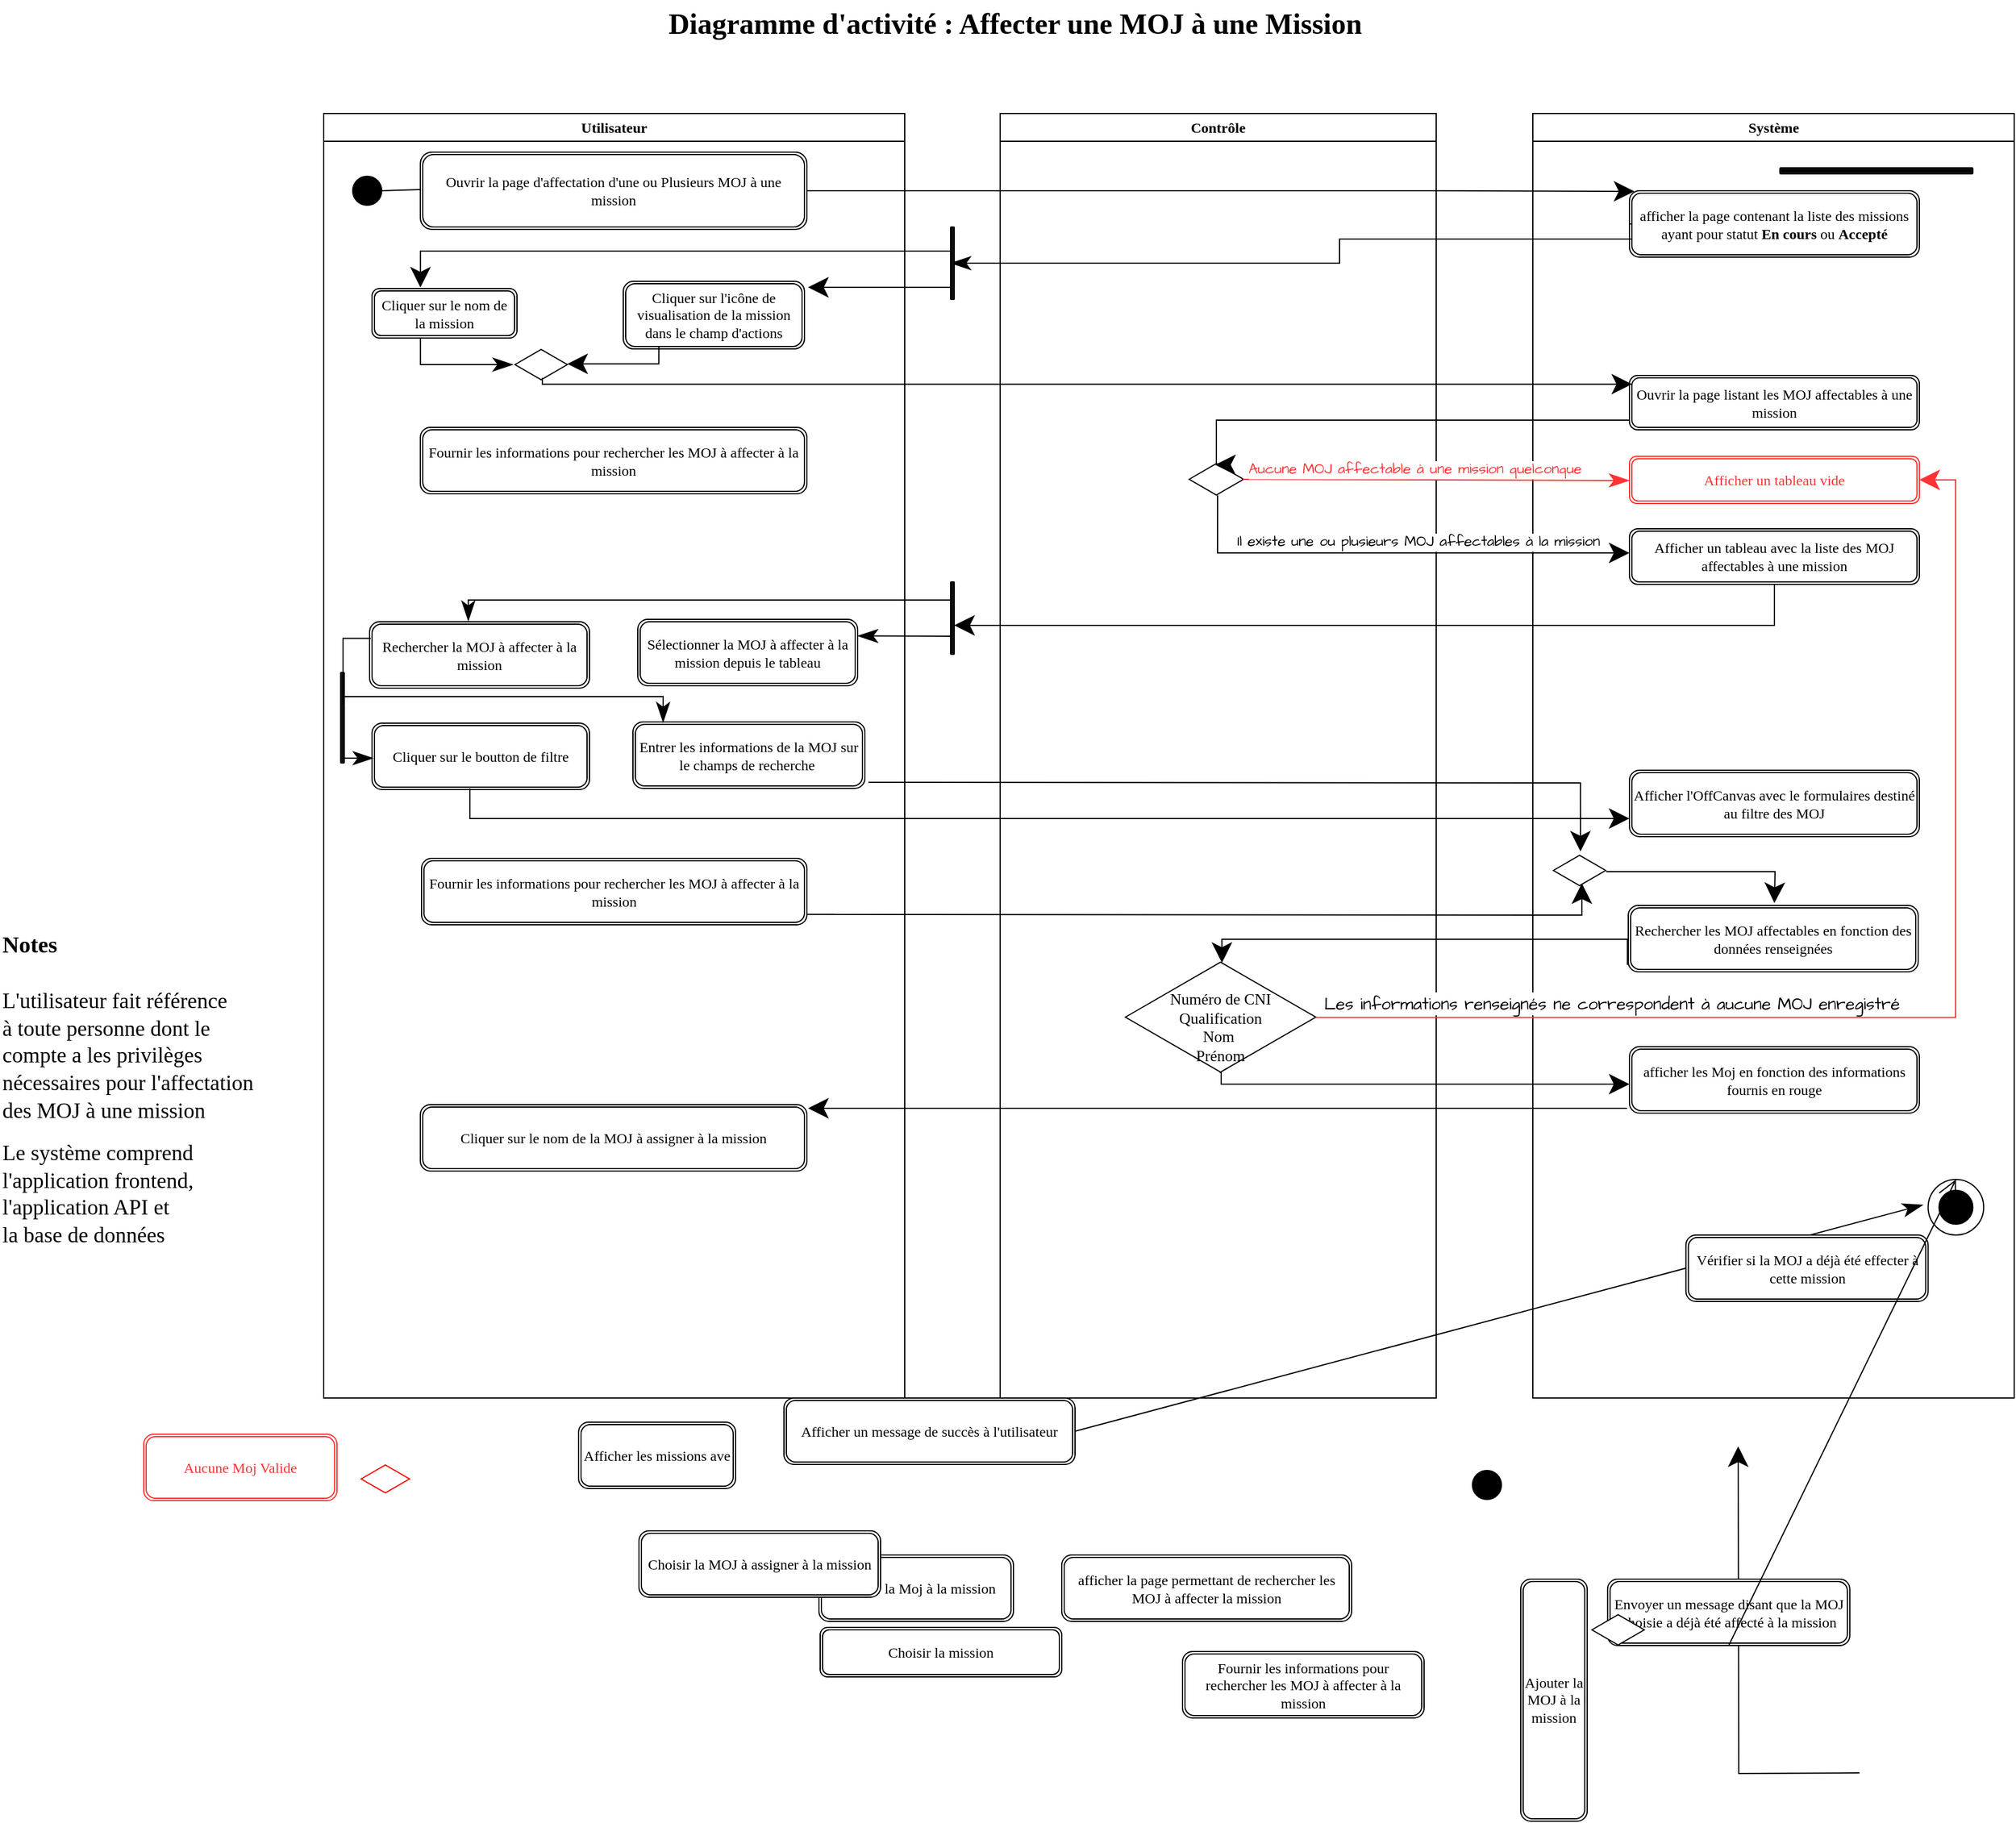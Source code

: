 <mxfile version="24.6.3" type="github">
  <diagram name="Page-1" id="eOzxwkxJhR1uEOVXx61d">
    <mxGraphModel dx="3429" dy="1609" grid="1" gridSize="10" guides="1" tooltips="1" connect="1" arrows="1" fold="1" page="1" pageScale="1" pageWidth="1654" pageHeight="1169" math="0" shadow="0">
      <root>
        <object label="" id="0">
          <mxCell />
        </object>
        <mxCell id="1" parent="0" />
        <mxCell id="5xu6NKzClNryoPFWU2Ne-1" value="Utilisateur" style="swimlane;whiteSpace=wrap;html=1;fontFamily=Georgia;" parent="1" vertex="1">
          <mxGeometry x="279" y="136" width="481" height="1064" as="geometry" />
        </mxCell>
        <mxCell id="5xu6NKzClNryoPFWU2Ne-5" value="" style="ellipse;whiteSpace=wrap;html=1;aspect=fixed;fontFamily=Georgia;fillColor=#000000;" parent="5xu6NKzClNryoPFWU2Ne-1" vertex="1">
          <mxGeometry x="24" y="52" width="24" height="24" as="geometry" />
        </mxCell>
        <mxCell id="5xu6NKzClNryoPFWU2Ne-8" value="" style="endArrow=none;html=1;rounded=0;fontFamily=Georgia;fontSize=16;startSize=14;endSize=14;sourcePerimeterSpacing=8;targetPerimeterSpacing=8;curved=1;exitX=1;exitY=0.5;exitDx=0;exitDy=0;entryX=0;entryY=0.484;entryDx=0;entryDy=0;entryPerimeter=0;" parent="5xu6NKzClNryoPFWU2Ne-1" source="5xu6NKzClNryoPFWU2Ne-5" target="5xu6NKzClNryoPFWU2Ne-9" edge="1">
          <mxGeometry width="50" height="50" relative="1" as="geometry">
            <mxPoint x="70" y="47.41" as="sourcePoint" />
            <mxPoint x="80" y="65" as="targetPoint" />
          </mxGeometry>
        </mxCell>
        <mxCell id="5xu6NKzClNryoPFWU2Ne-9" value="Ouvrir la page d&#39;affectation d&#39;une ou Plusieurs MOJ à une mission" style="shape=ext;double=1;rounded=1;whiteSpace=wrap;html=1;fontFamily=Georgia;" parent="5xu6NKzClNryoPFWU2Ne-1" vertex="1">
          <mxGeometry x="80" y="32" width="320" height="64" as="geometry" />
        </mxCell>
        <mxCell id="5xu6NKzClNryoPFWU2Ne-12" value="Cliquer sur le nom de la mission" style="shape=ext;double=1;rounded=1;whiteSpace=wrap;html=1;fontFamily=Georgia;" parent="5xu6NKzClNryoPFWU2Ne-1" vertex="1">
          <mxGeometry x="40" y="145" width="120" height="41" as="geometry" />
        </mxCell>
        <mxCell id="5xu6NKzClNryoPFWU2Ne-28" value="Fournir les informations pour rechercher les MOJ à affecter à la mission" style="shape=ext;double=1;rounded=1;whiteSpace=wrap;html=1;fontFamily=Georgia;" parent="5xu6NKzClNryoPFWU2Ne-1" vertex="1">
          <mxGeometry x="81" y="617" width="319" height="55" as="geometry" />
        </mxCell>
        <mxCell id="5xu6NKzClNryoPFWU2Ne-53" value="Cliquer sur le nom de la MOJ à assigner à la mission" style="shape=ext;double=1;rounded=1;whiteSpace=wrap;html=1;fontFamily=Georgia;" parent="5xu6NKzClNryoPFWU2Ne-1" vertex="1">
          <mxGeometry x="80" y="821" width="320" height="55" as="geometry" />
        </mxCell>
        <mxCell id="5xu6NKzClNryoPFWU2Ne-107" style="edgeStyle=none;curved=1;rounded=0;orthogonalLoop=1;jettySize=auto;html=1;exitX=1;exitY=0.75;exitDx=0;exitDy=0;fontFamily=Georgia;fontSize=16;startSize=14;endArrow=classicThin;endSize=14;sourcePerimeterSpacing=8;targetPerimeterSpacing=8;endFill=1;strokeColor=none;" parent="5xu6NKzClNryoPFWU2Ne-1" source="2d7JBa99K38ua6ghFU1m-29" edge="1">
          <mxGeometry relative="1" as="geometry">
            <mxPoint x="780" y="285" as="targetPoint" />
            <mxPoint x="190" y="295.75" as="sourcePoint" />
          </mxGeometry>
        </mxCell>
        <mxCell id="2d7JBa99K38ua6ghFU1m-21" value="Cliquer sur l&#39;icône de visualisation de la mission dans le champ d&#39;actions" style="shape=ext;double=1;rounded=1;whiteSpace=wrap;html=1;fontFamily=Georgia;" vertex="1" parent="5xu6NKzClNryoPFWU2Ne-1">
          <mxGeometry x="248" y="139" width="150" height="56" as="geometry" />
        </mxCell>
        <mxCell id="5xu6NKzClNryoPFWU2Ne-110" style="edgeStyle=orthogonalEdgeStyle;rounded=0;orthogonalLoop=1;jettySize=auto;html=1;fontFamily=Georgia;fontSize=16;startSize=14;endArrow=classicThin;endSize=14;sourcePerimeterSpacing=8;targetPerimeterSpacing=8;endFill=1;exitX=0.334;exitY=0.999;exitDx=0;exitDy=0;exitPerimeter=0;entryX=-0.059;entryY=0.422;entryDx=0;entryDy=0;entryPerimeter=0;" parent="5xu6NKzClNryoPFWU2Ne-1" source="5xu6NKzClNryoPFWU2Ne-12" edge="1">
          <mxGeometry relative="1" as="geometry">
            <mxPoint x="80.48" y="187.959" as="sourcePoint" />
            <mxPoint x="156.784" y="207.972" as="targetPoint" />
            <Array as="points">
              <mxPoint x="80" y="208" />
            </Array>
          </mxGeometry>
        </mxCell>
        <mxCell id="2d7JBa99K38ua6ghFU1m-26" value="" style="html=1;whiteSpace=wrap;aspect=fixed;shape=isoRectangle;fontFamily=Georgia;" vertex="1" parent="5xu6NKzClNryoPFWU2Ne-1">
          <mxGeometry x="158.34" y="195" width="43.33" height="26" as="geometry" />
        </mxCell>
        <mxCell id="2d7JBa99K38ua6ghFU1m-28" style="edgeStyle=orthogonalEdgeStyle;rounded=0;orthogonalLoop=1;jettySize=auto;html=1;exitX=0.662;exitY=1.034;exitDx=0;exitDy=0;fontFamily=Georgia;fontSize=16;startSize=14;endArrow=classic;endSize=14;sourcePerimeterSpacing=8;targetPerimeterSpacing=8;endFill=1;exitPerimeter=0;entryX=1.046;entryY=0.632;entryDx=0;entryDy=0;entryPerimeter=0;" edge="1" parent="5xu6NKzClNryoPFWU2Ne-1">
          <mxGeometry relative="1" as="geometry">
            <mxPoint x="277.44" y="192.904" as="sourcePoint" />
            <mxPoint x="201.663" y="207.432" as="targetPoint" />
            <Array as="points">
              <mxPoint x="277" y="207" />
            </Array>
          </mxGeometry>
        </mxCell>
        <mxCell id="2d7JBa99K38ua6ghFU1m-30" value="" style="edgeStyle=none;curved=1;rounded=0;orthogonalLoop=1;jettySize=auto;html=1;exitX=1;exitY=0.75;exitDx=0;exitDy=0;fontFamily=Georgia;fontSize=16;startSize=14;endArrow=classicThin;endSize=14;sourcePerimeterSpacing=8;targetPerimeterSpacing=8;endFill=1;strokeColor=none;" edge="1" parent="5xu6NKzClNryoPFWU2Ne-1" target="2d7JBa99K38ua6ghFU1m-29">
          <mxGeometry relative="1" as="geometry">
            <mxPoint x="1051" y="421" as="targetPoint" />
            <mxPoint x="461" y="431.75" as="sourcePoint" />
          </mxGeometry>
        </mxCell>
        <mxCell id="2d7JBa99K38ua6ghFU1m-29" value="Fournir les informations pour rechercher les MOJ à affecter à la mission" style="shape=ext;double=1;rounded=1;whiteSpace=wrap;html=1;fontFamily=Georgia;" vertex="1" parent="5xu6NKzClNryoPFWU2Ne-1">
          <mxGeometry x="80" y="260" width="320" height="55" as="geometry" />
        </mxCell>
        <mxCell id="2d7JBa99K38ua6ghFU1m-73" value="Sélectionner la MOJ à affecter à la mission depuis le tableau" style="shape=ext;double=1;rounded=1;whiteSpace=wrap;html=1;fontFamily=Georgia;" vertex="1" parent="5xu6NKzClNryoPFWU2Ne-1">
          <mxGeometry x="260" y="419" width="182" height="55" as="geometry" />
        </mxCell>
        <mxCell id="2d7JBa99K38ua6ghFU1m-77" value="Rechercher la MOJ à affecter à la mission" style="shape=ext;double=1;rounded=1;whiteSpace=wrap;html=1;fontFamily=Georgia;" vertex="1" parent="5xu6NKzClNryoPFWU2Ne-1">
          <mxGeometry x="38" y="421" width="182" height="55" as="geometry" />
        </mxCell>
        <mxCell id="2d7JBa99K38ua6ghFU1m-78" value="Entrer les informations de la MOJ sur le champs de recherche&amp;nbsp;" style="shape=ext;double=1;rounded=1;whiteSpace=wrap;html=1;fontFamily=Georgia;" vertex="1" parent="5xu6NKzClNryoPFWU2Ne-1">
          <mxGeometry x="256" y="504" width="192" height="55" as="geometry" />
        </mxCell>
        <mxCell id="2d7JBa99K38ua6ghFU1m-79" value="Cliquer sur le boutton de filtre" style="shape=ext;double=1;rounded=1;whiteSpace=wrap;html=1;fontFamily=Georgia;" vertex="1" parent="5xu6NKzClNryoPFWU2Ne-1">
          <mxGeometry x="40" y="505" width="180" height="55" as="geometry" />
        </mxCell>
        <mxCell id="2d7JBa99K38ua6ghFU1m-80" value="" style="shape=ext;double=1;rounded=1;whiteSpace=wrap;html=1;fontFamily=Architects Daughter;fontSource=https%3A%2F%2Ffonts.googleapis.com%2Fcss%3Ffamily%3DArchitects%2BDaughter;fillColor=#120d0d;fontSize=8;" vertex="1" parent="5xu6NKzClNryoPFWU2Ne-1">
          <mxGeometry x="14" y="463" width="3" height="75" as="geometry" />
        </mxCell>
        <mxCell id="5xu6NKzClNryoPFWU2Ne-44" value="" style="endArrow=none;html=1;rounded=0;fontFamily=Georgia;fontSize=16;startSize=14;endSize=14;sourcePerimeterSpacing=8;targetPerimeterSpacing=8;entryX=0;entryY=0.25;entryDx=0;entryDy=0;exitX=0;exitY=0.25;exitDx=0;exitDy=0;edgeStyle=orthogonalEdgeStyle;" parent="5xu6NKzClNryoPFWU2Ne-1" edge="1">
          <mxGeometry width="50" height="50" relative="1" as="geometry">
            <mxPoint x="39" y="434.75" as="sourcePoint" />
            <mxPoint x="17" y="489.0" as="targetPoint" />
            <Array as="points">
              <mxPoint x="16" y="435" />
              <mxPoint x="16" y="489" />
            </Array>
          </mxGeometry>
        </mxCell>
        <mxCell id="2d7JBa99K38ua6ghFU1m-87" value="" style="endArrow=classic;html=1;rounded=0;fontFamily=Architects Daughter;fontSource=https%3A%2F%2Ffonts.googleapis.com%2Fcss%3Ffamily%3DArchitects%2BDaughter;fontSize=16;startSize=14;endSize=14;sourcePerimeterSpacing=8;targetPerimeterSpacing=8;entryX=0.545;entryY=0.911;entryDx=0;entryDy=0;entryPerimeter=0;edgeStyle=orthogonalEdgeStyle;exitX=1.013;exitY=0.844;exitDx=0;exitDy=0;exitPerimeter=0;" edge="1" parent="5xu6NKzClNryoPFWU2Ne-1" target="2d7JBa99K38ua6ghFU1m-22">
          <mxGeometry width="50" height="50" relative="1" as="geometry">
            <mxPoint x="423.147" y="663.42" as="sourcePoint" />
            <mxPoint x="1057.018" y="639.246" as="targetPoint" />
            <Array as="points">
              <mxPoint x="400" y="663" />
              <mxPoint x="1042" y="664" />
            </Array>
          </mxGeometry>
        </mxCell>
        <mxCell id="5xu6NKzClNryoPFWU2Ne-4" value="Système" style="swimlane;whiteSpace=wrap;html=1;fontFamily=Georgia;" parent="1" vertex="1">
          <mxGeometry x="1280" y="136" width="398.5" height="1064" as="geometry" />
        </mxCell>
        <mxCell id="5xu6NKzClNryoPFWU2Ne-11" value="afficher la page contenant la liste des missions ayant pour statut &lt;b&gt;En cours&lt;/b&gt; ou &lt;b&gt;Accepté&lt;/b&gt;" style="shape=ext;double=1;rounded=1;whiteSpace=wrap;html=1;fontFamily=Georgia;" parent="5xu6NKzClNryoPFWU2Ne-4" vertex="1">
          <mxGeometry x="80" y="64" width="240" height="55" as="geometry" />
        </mxCell>
        <mxCell id="5xu6NKzClNryoPFWU2Ne-45" value="Afficher un tableau vide" style="shape=ext;double=1;rounded=1;whiteSpace=wrap;html=1;fontFamily=Georgia;strokeColor=#FF3333;fontColor=#FF3333;" parent="5xu6NKzClNryoPFWU2Ne-4" vertex="1">
          <mxGeometry x="80" y="284" width="240" height="39" as="geometry" />
        </mxCell>
        <mxCell id="5xu6NKzClNryoPFWU2Ne-93" value="" style="ellipse;whiteSpace=wrap;html=1;aspect=fixed;fontFamily=Georgia;fillColor=none;" parent="5xu6NKzClNryoPFWU2Ne-4" vertex="1">
          <mxGeometry x="327.25" y="883" width="46" height="46" as="geometry" />
        </mxCell>
        <mxCell id="5xu6NKzClNryoPFWU2Ne-94" value="" style="ellipse;whiteSpace=wrap;html=1;aspect=fixed;fontFamily=Georgia;fillColor=#000000;" parent="5xu6NKzClNryoPFWU2Ne-4" vertex="1">
          <mxGeometry x="336.25" y="892" width="28" height="28" as="geometry" />
        </mxCell>
        <mxCell id="5xu6NKzClNryoPFWU2Ne-117" style="edgeStyle=none;curved=1;rounded=0;orthogonalLoop=1;jettySize=auto;html=1;exitX=1;exitY=0.5;exitDx=0;exitDy=0;fontFamily=Georgia;fontSize=16;startSize=14;endArrow=classicThin;endSize=14;sourcePerimeterSpacing=8;targetPerimeterSpacing=8;endFill=1;" parent="5xu6NKzClNryoPFWU2Ne-4" source="5xu6NKzClNryoPFWU2Ne-113" edge="1">
          <mxGeometry relative="1" as="geometry">
            <mxPoint x="323" y="904" as="targetPoint" />
          </mxGeometry>
        </mxCell>
        <mxCell id="2d7JBa99K38ua6ghFU1m-11" value="" style="shape=ext;double=1;rounded=1;whiteSpace=wrap;html=1;fontFamily=Architects Daughter;fontSource=https%3A%2F%2Ffonts.googleapis.com%2Fcss%3Ffamily%3DArchitects%2BDaughter;fillColor=#120d0d;" vertex="1" parent="5xu6NKzClNryoPFWU2Ne-4">
          <mxGeometry x="204.56" y="45" width="159.69" height="5" as="geometry" />
        </mxCell>
        <mxCell id="2d7JBa99K38ua6ghFU1m-4" value="Ouvrir la page listant les MOJ affectables à une mission" style="shape=ext;double=1;rounded=1;whiteSpace=wrap;html=1;fontFamily=Georgia;" vertex="1" parent="5xu6NKzClNryoPFWU2Ne-4">
          <mxGeometry x="80" y="217" width="240" height="45" as="geometry" />
        </mxCell>
        <mxCell id="2d7JBa99K38ua6ghFU1m-69" value="Afficher un tableau avec la liste des MOJ affectables à une mission" style="shape=ext;double=1;rounded=1;whiteSpace=wrap;html=1;fontFamily=Georgia;" vertex="1" parent="5xu6NKzClNryoPFWU2Ne-4">
          <mxGeometry x="80" y="344" width="240" height="46" as="geometry" />
        </mxCell>
        <mxCell id="5xu6NKzClNryoPFWU2Ne-46" value="Afficher l&#39;OffCanvas avec le formulaires destiné au filtre des MOJ" style="shape=ext;double=1;rounded=1;whiteSpace=wrap;html=1;fontFamily=Georgia;" parent="5xu6NKzClNryoPFWU2Ne-4" vertex="1">
          <mxGeometry x="80" y="544" width="240" height="55" as="geometry" />
        </mxCell>
        <mxCell id="2d7JBa99K38ua6ghFU1m-14" value="" style="endArrow=classicThin;html=1;rounded=0;fontFamily=Architects Daughter;fontSource=https%3A%2F%2Ffonts.googleapis.com%2Fcss%3Ffamily%3DArchitects%2BDaughter;fontSize=16;startSize=14;endSize=14;sourcePerimeterSpacing=8;targetPerimeterSpacing=8;curved=1;exitX=0;exitY=0.947;exitDx=0;exitDy=0;endFill=1;exitPerimeter=0;" edge="1" parent="5xu6NKzClNryoPFWU2Ne-4" source="2d7JBa99K38ua6ghFU1m-80">
          <mxGeometry width="50" height="50" relative="1" as="geometry">
            <mxPoint x="10" y="642" as="sourcePoint" />
            <mxPoint x="-960" y="534" as="targetPoint" />
          </mxGeometry>
        </mxCell>
        <mxCell id="2d7JBa99K38ua6ghFU1m-83" value="Rechercher les MOJ affectables en fonction des données renseignées" style="shape=ext;double=1;rounded=1;whiteSpace=wrap;html=1;fontFamily=Georgia;" vertex="1" parent="5xu6NKzClNryoPFWU2Ne-4">
          <mxGeometry x="79" y="656" width="240" height="55" as="geometry" />
        </mxCell>
        <mxCell id="2d7JBa99K38ua6ghFU1m-22" value="" style="html=1;whiteSpace=wrap;aspect=fixed;shape=isoRectangle;fontFamily=Georgia;" vertex="1" parent="5xu6NKzClNryoPFWU2Ne-4">
          <mxGeometry x="17.0" y="614" width="43.33" height="26" as="geometry" />
        </mxCell>
        <mxCell id="2d7JBa99K38ua6ghFU1m-67" value="&lt;span style=&quot;text-align: start; text-wrap: nowrap; font-size: 0px;&quot;&gt;%3CmxGraphModel%3E%3Croot%3E%3CmxCell%20id%3D%220%22%2F%3E%3CmxCell%20id%3D%221%22%20parent%3D%220%22%2F%3E%3CmxCell%20id%3D%222%22%20value%3D%22V%C3%A9rification%20des%20informations%20entr%C3%A9es%20par%20l&#39;utilisateur%26amp%3Bnbsp%3B%22%20style%3D%22shape%3Dext%3Bdouble%3D1%3Brounded%3D1%3BwhiteSpace%3Dwrap%3Bhtml%3D1%3BfontFamily%3DArchitects%20Daughter%3BfontSource%3Dhttps%253A%252F%252Ffonts.googleapis.com%252Fcss%253Ffamily%253DArchitects%252BDaughter%3B%22%20vertex%3D%221%22%20parent%3D%221%22%3E%3CmxGeometry%20x%3D%22961%22%20y%3D%22580%22%20width%3D%22120%22%20height%3D%2255%22%20as%3D%22geometry%22%2F%3E%3C%2FmxCell%3E%3C%2Froot%3E%3C%2FmxGraphModel%3E&lt;/span&gt;afficher les Moj en fonction des informations fournis en rouge" style="shape=ext;double=1;rounded=1;whiteSpace=wrap;html=1;fontFamily=Georgia;strokeColor=#050505;fontColor=#000000;" vertex="1" parent="5xu6NKzClNryoPFWU2Ne-4">
          <mxGeometry x="80" y="773" width="240" height="55" as="geometry" />
        </mxCell>
        <mxCell id="5xu6NKzClNryoPFWU2Ne-10" value="" style="endArrow=classic;html=1;rounded=0;fontFamily=Georgia;fontSize=16;startSize=14;endSize=14;sourcePerimeterSpacing=8;targetPerimeterSpacing=8;strokeColor=default;endFill=1;edgeStyle=orthogonalEdgeStyle;entryX=0.017;entryY=0.009;entryDx=0;entryDy=0;exitX=1;exitY=0.5;exitDx=0;exitDy=0;entryPerimeter=0;" parent="1" edge="1" target="5xu6NKzClNryoPFWU2Ne-11" source="5xu6NKzClNryoPFWU2Ne-9">
          <mxGeometry width="50" height="50" relative="1" as="geometry">
            <mxPoint x="568" y="201.0" as="sourcePoint" />
            <mxPoint x="1327" y="202" as="targetPoint" />
            <Array as="points">
              <mxPoint x="1200" y="200" />
            </Array>
          </mxGeometry>
        </mxCell>
        <mxCell id="5xu6NKzClNryoPFWU2Ne-51" value="" style="endArrow=classicThin;html=1;rounded=0;fontFamily=Georgia;fontSize=16;startSize=14;endSize=14;sourcePerimeterSpacing=8;targetPerimeterSpacing=8;exitX=0;exitY=0.25;exitDx=0;exitDy=0;entryX=0.449;entryY=-0.009;entryDx=0;entryDy=0;entryPerimeter=0;edgeStyle=orthogonalEdgeStyle;endFill=1;" parent="1" edge="1" target="2d7JBa99K38ua6ghFU1m-77" source="2d7JBa99K38ua6ghFU1m-74">
          <mxGeometry width="50" height="50" relative="1" as="geometry">
            <mxPoint x="976" y="610" as="sourcePoint" />
            <mxPoint x="634" y="610" as="targetPoint" />
          </mxGeometry>
        </mxCell>
        <mxCell id="5xu6NKzClNryoPFWU2Ne-96" value="&lt;font style=&quot;&quot; size=&quot;1&quot;&gt;&lt;b style=&quot;font-size: 24px;&quot;&gt;Diagramme d&#39;activité : Affecter une MOJ à une Mission&lt;/b&gt;&lt;/font&gt;" style="text;html=1;align=center;verticalAlign=middle;resizable=0;points=[];autosize=1;strokeColor=none;fillColor=none;fontSize=20;fontFamily=Georgia;labelBackgroundColor=default;" parent="1" vertex="1">
          <mxGeometry x="501" y="42" width="700" height="40" as="geometry" />
        </mxCell>
        <mxCell id="5xu6NKzClNryoPFWU2Ne-97" value="&lt;b style=&quot;font-size: 19px;&quot;&gt;&lt;font style=&quot;font-size: 19px;&quot;&gt;Notes&lt;/font&gt;&lt;/b&gt;&lt;div style=&quot;font-size: 19px;&quot;&gt;&lt;font style=&quot;font-size: 19px;&quot;&gt;&lt;br&gt;&lt;/font&gt;&lt;/div&gt;&lt;div style=&quot;font-size: 19px;&quot;&gt;&lt;font style=&quot;font-size: 18px;&quot;&gt;L&#39;utilisateur fait référence&lt;/font&gt;&lt;/div&gt;&lt;div style=&quot;font-size: 19px;&quot;&gt;&lt;font style=&quot;font-size: 18px;&quot;&gt;à toute personne dont le&lt;/font&gt;&lt;/div&gt;&lt;div style=&quot;font-size: 19px;&quot;&gt;&lt;font style=&quot;font-size: 18px;&quot;&gt;compte a les privilèges&lt;/font&gt;&lt;/div&gt;&lt;div style=&quot;font-size: 19px;&quot;&gt;&lt;font style=&quot;font-size: 18px;&quot;&gt;nécessaires pour l&#39;affectation&lt;/font&gt;&lt;/div&gt;&lt;div style=&quot;font-size: 19px;&quot;&gt;&lt;font style=&quot;font-size: 18px;&quot;&gt;des MOJ à une mission&lt;/font&gt;&lt;/div&gt;&lt;div style=&quot;font-size: 10px;&quot;&gt;&lt;font style=&quot;font-size: 10px;&quot;&gt;&lt;br&gt;&lt;/font&gt;&lt;/div&gt;&lt;div style=&quot;font-size: 19px;&quot;&gt;&lt;font style=&quot;font-size: 18px;&quot;&gt;Le système comprend&lt;/font&gt;&lt;/div&gt;&lt;div style=&quot;font-size: 19px;&quot;&gt;&lt;font style=&quot;font-size: 18px;&quot;&gt;l&#39;application frontend,&lt;/font&gt;&lt;/div&gt;&lt;div style=&quot;font-size: 19px;&quot;&gt;&lt;font style=&quot;font-size: 18px;&quot;&gt;l&#39;application API et&amp;nbsp;&lt;/font&gt;&lt;/div&gt;&lt;div style=&quot;font-size: 19px;&quot;&gt;&lt;font style=&quot;font-size: 18px;&quot;&gt;la base de données&lt;/font&gt;&lt;/div&gt;" style="text;html=1;align=left;verticalAlign=middle;resizable=0;points=[];autosize=1;strokeColor=none;fillColor=none;fontSize=20;fontFamily=Georgia;" parent="1" vertex="1">
          <mxGeometry x="11" y="804" width="250" height="280" as="geometry" />
        </mxCell>
        <mxCell id="2d7JBa99K38ua6ghFU1m-1" value="Contrôle" style="swimlane;whiteSpace=wrap;html=1;fontFamily=Georgia;" vertex="1" parent="1">
          <mxGeometry x="839" y="136" width="361" height="1064" as="geometry" />
        </mxCell>
        <mxCell id="2d7JBa99K38ua6ghFU1m-33" value="&lt;div style=&quot;font-size: 13px;&quot;&gt;&lt;br&gt;&lt;/div&gt;" style="html=1;whiteSpace=wrap;shape=isoRectangle;fontFamily=Georgia;" vertex="1" parent="2d7JBa99K38ua6ghFU1m-1">
          <mxGeometry x="130" y="290" width="98" height="26" as="geometry" />
        </mxCell>
        <mxCell id="2d7JBa99K38ua6ghFU1m-68" value="" style="endArrow=classic;html=1;rounded=0;fontFamily=Georgia;fontSize=16;startSize=14;endSize=14;sourcePerimeterSpacing=8;targetPerimeterSpacing=8;edgeStyle=orthogonalEdgeStyle;startArrow=none;startFill=0;endFill=1;" edge="1" parent="2d7JBa99K38ua6ghFU1m-1">
          <mxGeometry width="50" height="50" relative="1" as="geometry">
            <mxPoint x="519" y="824" as="sourcePoint" />
            <mxPoint x="-159" y="824" as="targetPoint" />
            <Array as="points" />
          </mxGeometry>
        </mxCell>
        <mxCell id="5xu6NKzClNryoPFWU2Ne-35" value="&lt;div style=&quot;font-size: 13px;&quot;&gt;&lt;font style=&quot;font-size: 13px;&quot;&gt;&lt;br&gt;&lt;/font&gt;&lt;/div&gt;&lt;div style=&quot;font-size: 13px;&quot;&gt;&lt;span style=&quot;background-color: initial;&quot;&gt;&lt;font style=&quot;font-size: 13px;&quot;&gt;&lt;br&gt;&lt;/font&gt;&lt;/span&gt;&lt;/div&gt;&lt;div style=&quot;font-size: 13px;&quot;&gt;&lt;font style=&quot;font-size: 13px;&quot;&gt;&lt;span style=&quot;background-color: initial;&quot;&gt;Numéro de CNI&lt;/span&gt;&lt;br&gt;&lt;/font&gt;&lt;/div&gt;&lt;div style=&quot;font-size: 13px;&quot;&gt;&lt;font style=&quot;font-size: 13px;&quot;&gt;Qualification&lt;/font&gt;&lt;/div&gt;&lt;div style=&quot;font-size: 13px;&quot;&gt;&lt;font style=&quot;font-size: 13px;&quot;&gt;Nom&amp;nbsp;&lt;/font&gt;&lt;/div&gt;&lt;div style=&quot;font-size: 13px;&quot;&gt;&lt;font style=&quot;font-size: 13px;&quot;&gt;Prénom&lt;/font&gt;&lt;/div&gt;&lt;div style=&quot;font-size: 13px;&quot;&gt;&lt;br&gt;&lt;/div&gt;" style="html=1;whiteSpace=wrap;shape=isoRectangle;fontFamily=Georgia;" parent="2d7JBa99K38ua6ghFU1m-1" vertex="1">
          <mxGeometry x="68" y="703" width="229" height="91" as="geometry" />
        </mxCell>
        <mxCell id="2d7JBa99K38ua6ghFU1m-13" value="" style="endArrow=classic;html=1;rounded=0;fontFamily=Architects Daughter;fontSource=https%3A%2F%2Ffonts.googleapis.com%2Fcss%3Ffamily%3DArchitects%2BDaughter;fontSize=16;startSize=14;endSize=14;sourcePerimeterSpacing=8;targetPerimeterSpacing=8;edgeStyle=orthogonalEdgeStyle;" edge="1" parent="1">
          <mxGeometry width="50" height="50" relative="1" as="geometry">
            <mxPoint x="1360" y="390" as="sourcePoint" />
            <mxPoint x="1017" y="427" as="targetPoint" />
            <Array as="points">
              <mxPoint x="1360" y="390" />
              <mxPoint x="1018" y="390" />
              <mxPoint x="1018" y="427" />
            </Array>
          </mxGeometry>
        </mxCell>
        <mxCell id="2d7JBa99K38ua6ghFU1m-15" value="" style="endArrow=classic;html=1;rounded=0;fontFamily=Architects Daughter;fontSource=https%3A%2F%2Ffonts.googleapis.com%2Fcss%3Ffamily%3DArchitects%2BDaughter;fontSize=16;startSize=14;endSize=14;sourcePerimeterSpacing=8;targetPerimeterSpacing=8;edgeStyle=orthogonalEdgeStyle;entryX=0.005;entryY=0.182;entryDx=0;entryDy=0;entryPerimeter=0;" edge="1" parent="1">
          <mxGeometry width="50" height="50" relative="1" as="geometry">
            <mxPoint x="460" y="359" as="sourcePoint" />
            <mxPoint x="1362.2" y="360.19" as="targetPoint" />
            <Array as="points">
              <mxPoint x="460" y="355" />
              <mxPoint x="460" y="368" />
            </Array>
          </mxGeometry>
        </mxCell>
        <mxCell id="2d7JBa99K38ua6ghFU1m-24" value="" style="edgeStyle=orthogonalEdgeStyle;rounded=0;orthogonalLoop=1;jettySize=auto;html=1;fontFamily=Architects Daughter;fontSource=https%3A%2F%2Ffonts.googleapis.com%2Fcss%3Ffamily%3DArchitects%2BDaughter;fontSize=16;startSize=14;endArrow=classicThin;endSize=14;sourcePerimeterSpacing=8;targetPerimeterSpacing=8;endFill=1;entryX=0;entryY=0.5;entryDx=0;entryDy=0;exitX=0;exitY=0.5;exitDx=0;exitDy=0;" edge="1" parent="1" source="5xu6NKzClNryoPFWU2Ne-11" target="2d7JBa99K38ua6ghFU1m-23">
          <mxGeometry relative="1" as="geometry">
            <mxPoint x="1360" y="223" as="sourcePoint" />
            <mxPoint x="710" y="270" as="targetPoint" />
            <Array as="points">
              <mxPoint x="1362" y="227" />
              <mxPoint x="1362" y="240" />
              <mxPoint x="1120" y="240" />
              <mxPoint x="1120" y="260" />
            </Array>
          </mxGeometry>
        </mxCell>
        <mxCell id="2d7JBa99K38ua6ghFU1m-23" value="" style="shape=ext;double=1;rounded=1;whiteSpace=wrap;html=1;fontFamily=Architects Daughter;fontSource=https%3A%2F%2Ffonts.googleapis.com%2Fcss%3Ffamily%3DArchitects%2BDaughter;fillColor=#120d0d;fontSize=8;" vertex="1" parent="1">
          <mxGeometry x="798" y="230" width="3" height="60" as="geometry" />
        </mxCell>
        <mxCell id="5xu6NKzClNryoPFWU2Ne-59" style="edgeStyle=orthogonalEdgeStyle;rounded=0;orthogonalLoop=1;jettySize=auto;html=1;exitX=0;exitY=0.333;exitDx=0;exitDy=0;fontFamily=Georgia;fontSize=16;startSize=14;endArrow=classic;endSize=14;sourcePerimeterSpacing=8;targetPerimeterSpacing=8;endFill=1;exitPerimeter=0;entryX=0.334;entryY=-0.021;entryDx=0;entryDy=0;entryPerimeter=0;" parent="1" target="5xu6NKzClNryoPFWU2Ne-12" edge="1" source="2d7JBa99K38ua6ghFU1m-23">
          <mxGeometry relative="1" as="geometry">
            <mxPoint x="951.0" y="301" as="sourcePoint" />
            <mxPoint x="320" y="250" as="targetPoint" />
          </mxGeometry>
        </mxCell>
        <mxCell id="2d7JBa99K38ua6ghFU1m-25" style="edgeStyle=orthogonalEdgeStyle;rounded=0;orthogonalLoop=1;jettySize=auto;html=1;exitX=0;exitY=1;exitDx=0;exitDy=0;fontFamily=Georgia;fontSize=16;startSize=14;endArrow=classic;endSize=14;sourcePerimeterSpacing=8;targetPerimeterSpacing=8;endFill=1;" edge="1" parent="1" source="2d7JBa99K38ua6ghFU1m-23">
          <mxGeometry relative="1" as="geometry">
            <mxPoint x="692" y="286" as="sourcePoint" />
            <mxPoint x="680" y="280" as="targetPoint" />
            <Array as="points">
              <mxPoint x="680" y="280" />
              <mxPoint x="680" y="280" />
            </Array>
          </mxGeometry>
        </mxCell>
        <mxCell id="2d7JBa99K38ua6ghFU1m-3" value="" style="endArrow=classicThin;html=1;rounded=0;fontFamily=Georgia;fontSize=16;startSize=14;endSize=14;sourcePerimeterSpacing=8;targetPerimeterSpacing=8;curved=1;endFill=1;strokeColor=#FF3333;" edge="1" parent="1">
          <mxGeometry width="50" height="50" relative="1" as="geometry">
            <mxPoint x="1040" y="439" as="sourcePoint" />
            <mxPoint x="1360" y="440" as="targetPoint" />
          </mxGeometry>
        </mxCell>
        <mxCell id="2d7JBa99K38ua6ghFU1m-35" value="&lt;font style=&quot;font-size: 12px;&quot;&gt;Aucune MOJ affectable à une mission quelconque&lt;/font&gt;" style="edgeLabel;html=1;align=center;verticalAlign=middle;resizable=0;points=[];fontSize=12;fontFamily=Architects Daughter;fontSource=https%3A%2F%2Ffonts.googleapis.com%2Fcss%3Ffamily%3DArchitects%2BDaughter;labelBackgroundColor=default;fontColor=#FF3333;" vertex="1" connectable="0" parent="2d7JBa99K38ua6ghFU1m-3">
          <mxGeometry x="0.262" y="3" relative="1" as="geometry">
            <mxPoint x="-60" y="-6" as="offset" />
          </mxGeometry>
        </mxCell>
        <mxCell id="2d7JBa99K38ua6ghFU1m-71" value="" style="endArrow=classic;html=1;rounded=0;fontFamily=Architects Daughter;fontSource=https%3A%2F%2Ffonts.googleapis.com%2Fcss%3Ffamily%3DArchitects%2BDaughter;fontSize=16;startSize=14;endSize=14;sourcePerimeterSpacing=8;targetPerimeterSpacing=8;exitX=0.49;exitY=1.125;exitDx=0;exitDy=0;exitPerimeter=0;edgeStyle=orthogonalEdgeStyle;entryX=0;entryY=0.435;entryDx=0;entryDy=0;entryPerimeter=0;" edge="1" parent="1" target="2d7JBa99K38ua6ghFU1m-69">
          <mxGeometry width="50" height="50" relative="1" as="geometry">
            <mxPoint x="1019.02" y="452.25" as="sourcePoint" />
            <mxPoint x="1362" y="510.0" as="targetPoint" />
            <Array as="points">
              <mxPoint x="1019" y="500" />
            </Array>
          </mxGeometry>
        </mxCell>
        <mxCell id="2d7JBa99K38ua6ghFU1m-72" value="Il existe une ou plusieurs MOJ affectables à la mission" style="edgeLabel;html=1;align=center;verticalAlign=middle;resizable=0;points=[];fontSize=12;fontFamily=Architects Daughter;fontSource=https%3A%2F%2Ffonts.googleapis.com%2Fcss%3Ffamily%3DArchitects%2BDaughter;" vertex="1" connectable="0" parent="2d7JBa99K38ua6ghFU1m-71">
          <mxGeometry x="-0.329" y="4" relative="1" as="geometry">
            <mxPoint x="83" y="-5" as="offset" />
          </mxGeometry>
        </mxCell>
        <mxCell id="2d7JBa99K38ua6ghFU1m-74" value="" style="shape=ext;double=1;rounded=1;whiteSpace=wrap;html=1;fontFamily=Architects Daughter;fontSource=https%3A%2F%2Ffonts.googleapis.com%2Fcss%3Ffamily%3DArchitects%2BDaughter;fillColor=#120d0d;fontSize=8;" vertex="1" parent="1">
          <mxGeometry x="798" y="524" width="3" height="60" as="geometry" />
        </mxCell>
        <mxCell id="2d7JBa99K38ua6ghFU1m-75" value="" style="endArrow=classicThin;html=1;rounded=0;fontFamily=Architects Daughter;fontSource=https%3A%2F%2Ffonts.googleapis.com%2Fcss%3Ffamily%3DArchitects%2BDaughter;fontSize=16;startSize=14;endSize=14;sourcePerimeterSpacing=8;targetPerimeterSpacing=8;curved=1;exitX=0;exitY=0.75;exitDx=0;exitDy=0;entryX=1;entryY=0.25;entryDx=0;entryDy=0;endFill=1;" edge="1" parent="1" source="2d7JBa99K38ua6ghFU1m-74" target="2d7JBa99K38ua6ghFU1m-73">
          <mxGeometry width="50" height="50" relative="1" as="geometry">
            <mxPoint x="750" y="840" as="sourcePoint" />
            <mxPoint x="800" y="790" as="targetPoint" />
          </mxGeometry>
        </mxCell>
        <mxCell id="2d7JBa99K38ua6ghFU1m-76" value="" style="endArrow=classic;html=1;rounded=0;fontFamily=Architects Daughter;fontSource=https%3A%2F%2Ffonts.googleapis.com%2Fcss%3Ffamily%3DArchitects%2BDaughter;fontSize=16;startSize=14;endSize=14;sourcePerimeterSpacing=8;targetPerimeterSpacing=8;entryX=1;entryY=0.5;entryDx=0;entryDy=0;edgeStyle=orthogonalEdgeStyle;exitX=0.5;exitY=1;exitDx=0;exitDy=0;" edge="1" parent="1" source="2d7JBa99K38ua6ghFU1m-69">
          <mxGeometry width="50" height="50" relative="1" as="geometry">
            <mxPoint x="1480" y="530" as="sourcePoint" />
            <mxPoint x="801.0" y="560" as="targetPoint" />
            <Array as="points">
              <mxPoint x="1480" y="560" />
            </Array>
          </mxGeometry>
        </mxCell>
        <mxCell id="2d7JBa99K38ua6ghFU1m-81" value="" style="endArrow=classicThin;html=1;rounded=0;fontFamily=Architects Daughter;fontSource=https%3A%2F%2Ffonts.googleapis.com%2Fcss%3Ffamily%3DArchitects%2BDaughter;fontSize=16;startSize=14;endSize=14;sourcePerimeterSpacing=8;targetPerimeterSpacing=8;edgeStyle=orthogonalEdgeStyle;entryX=0.13;entryY=0.027;entryDx=0;entryDy=0;entryPerimeter=0;endFill=1;" edge="1" parent="1">
          <mxGeometry width="50" height="50" relative="1" as="geometry">
            <mxPoint x="295" y="619" as="sourcePoint" />
            <mxPoint x="559.96" y="640.485" as="targetPoint" />
            <Array as="points">
              <mxPoint x="560" y="619" />
            </Array>
          </mxGeometry>
        </mxCell>
        <mxCell id="5xu6NKzClNryoPFWU2Ne-63" value="" style="html=1;whiteSpace=wrap;aspect=fixed;shape=isoRectangle;fontFamily=Georgia;strokeColor=#FF0000;" parent="1" vertex="1">
          <mxGeometry x="310" y="1255" width="40" height="24" as="geometry" />
        </mxCell>
        <mxCell id="2d7JBa99K38ua6ghFU1m-82" value="" style="endArrow=classic;html=1;rounded=0;fontFamily=Georgia;fontSize=16;startSize=14;endSize=14;sourcePerimeterSpacing=8;targetPerimeterSpacing=8;edgeStyle=orthogonalEdgeStyle;startArrow=none;startFill=0;endFill=1;entryX=0;entryY=0.727;entryDx=0;entryDy=0;entryPerimeter=0;" edge="1" parent="1" target="5xu6NKzClNryoPFWU2Ne-46">
          <mxGeometry width="50" height="50" relative="1" as="geometry">
            <mxPoint x="400" y="695" as="sourcePoint" />
            <mxPoint x="1350" y="721.25" as="targetPoint" />
            <Array as="points">
              <mxPoint x="400" y="720" />
            </Array>
          </mxGeometry>
        </mxCell>
        <mxCell id="5xu6NKzClNryoPFWU2Ne-75" value="Vérifier si la MOJ a déjà été effecter à cette mission" style="shape=ext;double=1;rounded=1;whiteSpace=wrap;html=1;fontFamily=Georgia;" parent="1" vertex="1">
          <mxGeometry x="1406.75" y="1065" width="200.5" height="55" as="geometry" />
        </mxCell>
        <mxCell id="2d7JBa99K38ua6ghFU1m-84" value="" style="endArrow=classic;html=1;rounded=0;fontFamily=Architects Daughter;fontSource=https%3A%2F%2Ffonts.googleapis.com%2Fcss%3Ffamily%3DArchitects%2BDaughter;fontSize=16;startSize=14;endSize=14;sourcePerimeterSpacing=8;targetPerimeterSpacing=8;edgeStyle=orthogonalEdgeStyle;entryX=0.518;entryY=-0.104;entryDx=0;entryDy=0;entryPerimeter=0;" edge="1" parent="1" target="2d7JBa99K38ua6ghFU1m-22">
          <mxGeometry width="50" height="50" relative="1" as="geometry">
            <mxPoint x="730" y="690" as="sourcePoint" />
            <mxPoint x="1320" y="690" as="targetPoint" />
          </mxGeometry>
        </mxCell>
        <mxCell id="2d7JBa99K38ua6ghFU1m-85" value="" style="endArrow=classic;html=1;rounded=0;fontFamily=Architects Daughter;fontSource=https%3A%2F%2Ffonts.googleapis.com%2Fcss%3Ffamily%3DArchitects%2BDaughter;fontSize=16;startSize=14;endSize=14;sourcePerimeterSpacing=8;targetPerimeterSpacing=8;exitX=-0.003;exitY=0.896;exitDx=0;exitDy=0;exitPerimeter=0;entryX=0.505;entryY=0.006;entryDx=0;entryDy=0;entryPerimeter=0;edgeStyle=orthogonalEdgeStyle;" edge="1" parent="1" source="2d7JBa99K38ua6ghFU1m-83" target="5xu6NKzClNryoPFWU2Ne-35">
          <mxGeometry width="50" height="50" relative="1" as="geometry">
            <mxPoint x="890" y="880" as="sourcePoint" />
            <mxPoint x="940" y="830" as="targetPoint" />
            <Array as="points">
              <mxPoint x="1358" y="820" />
              <mxPoint x="1023" y="820" />
            </Array>
          </mxGeometry>
        </mxCell>
        <mxCell id="2d7JBa99K38ua6ghFU1m-96" value="" style="endArrow=classic;html=1;rounded=0;fontFamily=Architects Daughter;fontSource=https%3A%2F%2Ffonts.googleapis.com%2Fcss%3Ffamily%3DArchitects%2BDaughter;fontSize=16;startSize=14;endSize=14;sourcePerimeterSpacing=8;targetPerimeterSpacing=8;exitX=1.01;exitY=0.538;exitDx=0;exitDy=0;exitPerimeter=0;edgeStyle=orthogonalEdgeStyle;" edge="1" parent="1" source="2d7JBa99K38ua6ghFU1m-22">
          <mxGeometry width="50" height="50" relative="1" as="geometry">
            <mxPoint x="900" y="740" as="sourcePoint" />
            <mxPoint x="1480" y="790" as="targetPoint" />
          </mxGeometry>
        </mxCell>
        <mxCell id="2d7JBa99K38ua6ghFU1m-97" value="" style="endArrow=classic;html=1;rounded=0;fontFamily=Architects Daughter;fontSource=https%3A%2F%2Ffonts.googleapis.com%2Fcss%3Ffamily%3DArchitects%2BDaughter;fontSize=16;startSize=14;endSize=14;sourcePerimeterSpacing=8;targetPerimeterSpacing=8;edgeStyle=orthogonalEdgeStyle;exitX=0.843;exitY=0.503;exitDx=0;exitDy=0;exitPerimeter=0;entryX=1;entryY=0.5;entryDx=0;entryDy=0;strokeColor=#FF3333;" edge="1" parent="1" source="5xu6NKzClNryoPFWU2Ne-35" target="5xu6NKzClNryoPFWU2Ne-45">
          <mxGeometry width="50" height="50" relative="1" as="geometry">
            <mxPoint x="1070" y="920" as="sourcePoint" />
            <mxPoint x="1620" y="850" as="targetPoint" />
            <Array as="points">
              <mxPoint x="1630" y="885" />
              <mxPoint x="1630" y="439" />
            </Array>
          </mxGeometry>
        </mxCell>
        <mxCell id="2d7JBa99K38ua6ghFU1m-98" value="&lt;font style=&quot;font-size: 14px;&quot;&gt;Les informations renseignés ne correspondent à aucune MOJ enregistré&lt;/font&gt;" style="edgeLabel;html=1;align=center;verticalAlign=middle;resizable=0;points=[];fontSize=16;fontFamily=Architects Daughter;fontSource=https%3A%2F%2Ffonts.googleapis.com%2Fcss%3Ffamily%3DArchitects%2BDaughter;" vertex="1" connectable="0" parent="2d7JBa99K38ua6ghFU1m-97">
          <mxGeometry x="-0.815" y="2" relative="1" as="geometry">
            <mxPoint x="152" y="-10" as="offset" />
          </mxGeometry>
        </mxCell>
        <mxCell id="2d7JBa99K38ua6ghFU1m-2" value="" style="ellipse;whiteSpace=wrap;html=1;aspect=fixed;fontFamily=Georgia;fillColor=#000000;" vertex="1" parent="1">
          <mxGeometry x="1230" y="1260" width="24" height="24" as="geometry" />
        </mxCell>
        <mxCell id="5xu6NKzClNryoPFWU2Ne-33" value="" style="endArrow=classic;html=1;rounded=0;fontFamily=Georgia;fontSize=16;startSize=14;endSize=14;sourcePerimeterSpacing=8;targetPerimeterSpacing=8;exitX=1;exitY=0.5;exitDx=0;exitDy=0;edgeStyle=orthogonalEdgeStyle;startArrow=none;startFill=0;endFill=1;" parent="1" edge="1">
          <mxGeometry width="50" height="50" relative="1" as="geometry">
            <mxPoint x="1550.43" y="1510.5" as="sourcePoint" />
            <mxPoint x="1450" y="1240" as="targetPoint" />
            <Array as="points" />
          </mxGeometry>
        </mxCell>
        <mxCell id="5xu6NKzClNryoPFWU2Ne-86" value="Envoyer un message disant que la MOJ choisie a déjà été affecté à la mission" style="shape=ext;double=1;rounded=1;whiteSpace=wrap;html=1;fontFamily=Georgia;" parent="1" vertex="1">
          <mxGeometry x="1341.91" y="1350" width="200.5" height="55" as="geometry" />
        </mxCell>
        <mxCell id="5xu6NKzClNryoPFWU2Ne-115" style="edgeStyle=none;curved=1;rounded=0;orthogonalLoop=1;jettySize=auto;html=1;exitX=0.5;exitY=1;exitDx=0;exitDy=0;entryX=0.5;entryY=0;entryDx=0;entryDy=0;fontFamily=Georgia;fontSize=16;startSize=14;endArrow=open;endSize=14;sourcePerimeterSpacing=8;targetPerimeterSpacing=8;" parent="1" source="5xu6NKzClNryoPFWU2Ne-86" target="5xu6NKzClNryoPFWU2Ne-93" edge="1">
          <mxGeometry relative="1" as="geometry" />
        </mxCell>
        <mxCell id="5xu6NKzClNryoPFWU2Ne-81" value="" style="html=1;whiteSpace=wrap;aspect=fixed;shape=isoRectangle;fontFamily=Georgia;" parent="1" vertex="1">
          <mxGeometry x="1328.92" y="1379" width="43.33" height="26" as="geometry" />
        </mxCell>
        <mxCell id="5xu6NKzClNryoPFWU2Ne-85" value="Ajouter la MOJ à la mission" style="shape=ext;double=1;rounded=1;whiteSpace=wrap;html=1;fontFamily=Georgia;direction=south;" parent="1" vertex="1">
          <mxGeometry x="1270" y="1350" width="55" height="200.5" as="geometry" />
        </mxCell>
        <mxCell id="5xu6NKzClNryoPFWU2Ne-73" value="Ajouter la Moj à la mission" style="shape=ext;double=1;rounded=1;whiteSpace=wrap;html=1;fontFamily=Georgia;" parent="1" vertex="1">
          <mxGeometry x="689" y="1330" width="161" height="55" as="geometry" />
        </mxCell>
        <mxCell id="5xu6NKzClNryoPFWU2Ne-34" value="Afficher les missions ave" style="shape=ext;double=1;rounded=1;whiteSpace=wrap;html=1;fontFamily=Georgia;" parent="1" vertex="1">
          <mxGeometry x="490" y="1220" width="130" height="55" as="geometry" />
        </mxCell>
        <mxCell id="5xu6NKzClNryoPFWU2Ne-20" value="afficher la page permettant de rechercher les MOJ à affecter la mission" style="shape=ext;double=1;rounded=1;whiteSpace=wrap;html=1;fontFamily=Georgia;" parent="1" vertex="1">
          <mxGeometry x="890" y="1330" width="240" height="55" as="geometry" />
        </mxCell>
        <mxCell id="2d7JBa99K38ua6ghFU1m-5" value="Choisir la mission" style="shape=ext;double=1;rounded=1;whiteSpace=wrap;html=1;fontFamily=Georgia;" vertex="1" parent="1">
          <mxGeometry x="690" y="1390" width="200" height="41" as="geometry" />
        </mxCell>
        <mxCell id="2d7JBa99K38ua6ghFU1m-7" value="Choisir la MOJ à assigner à la mission" style="shape=ext;double=1;rounded=1;whiteSpace=wrap;html=1;fontFamily=Georgia;" vertex="1" parent="1">
          <mxGeometry x="540" y="1310" width="200" height="55" as="geometry" />
        </mxCell>
        <mxCell id="5xu6NKzClNryoPFWU2Ne-113" value="Afficher un message de succès à l&#39;utilisateur" style="shape=ext;double=1;rounded=1;whiteSpace=wrap;html=1;fontFamily=Georgia;" parent="1" vertex="1">
          <mxGeometry x="660" y="1200" width="241" height="55" as="geometry" />
        </mxCell>
        <mxCell id="5xu6NKzClNryoPFWU2Ne-67" value="Aucune Moj Valide" style="shape=ext;double=1;rounded=1;whiteSpace=wrap;html=1;fontFamily=Georgia;strokeColor=#FF3333;fontColor=#FF3333;" parent="1" vertex="1">
          <mxGeometry x="130" y="1230" width="160" height="55" as="geometry" />
        </mxCell>
        <mxCell id="2d7JBa99K38ua6ghFU1m-101" value="" style="endArrow=classic;html=1;rounded=0;fontFamily=Architects Daughter;fontSource=https%3A%2F%2Ffonts.googleapis.com%2Fcss%3Ffamily%3DArchitects%2BDaughter;fontSize=16;startSize=14;endSize=14;sourcePerimeterSpacing=8;targetPerimeterSpacing=8;exitX=0.497;exitY=1.004;exitDx=0;exitDy=0;exitPerimeter=0;edgeStyle=orthogonalEdgeStyle;" edge="1" parent="1" source="5xu6NKzClNryoPFWU2Ne-35">
          <mxGeometry width="50" height="50" relative="1" as="geometry">
            <mxPoint x="800" y="980" as="sourcePoint" />
            <mxPoint x="1360" y="940" as="targetPoint" />
            <Array as="points">
              <mxPoint x="1022" y="930" />
              <mxPoint x="1022" y="940" />
            </Array>
          </mxGeometry>
        </mxCell>
        <mxCell id="2d7JBa99K38ua6ghFU1m-6" value="Fournir les informations pour rechercher les MOJ à affecter à la mission" style="shape=ext;double=1;rounded=1;whiteSpace=wrap;html=1;fontFamily=Georgia;" vertex="1" parent="1">
          <mxGeometry x="990" y="1410" width="200" height="55" as="geometry" />
        </mxCell>
      </root>
    </mxGraphModel>
  </diagram>
</mxfile>
